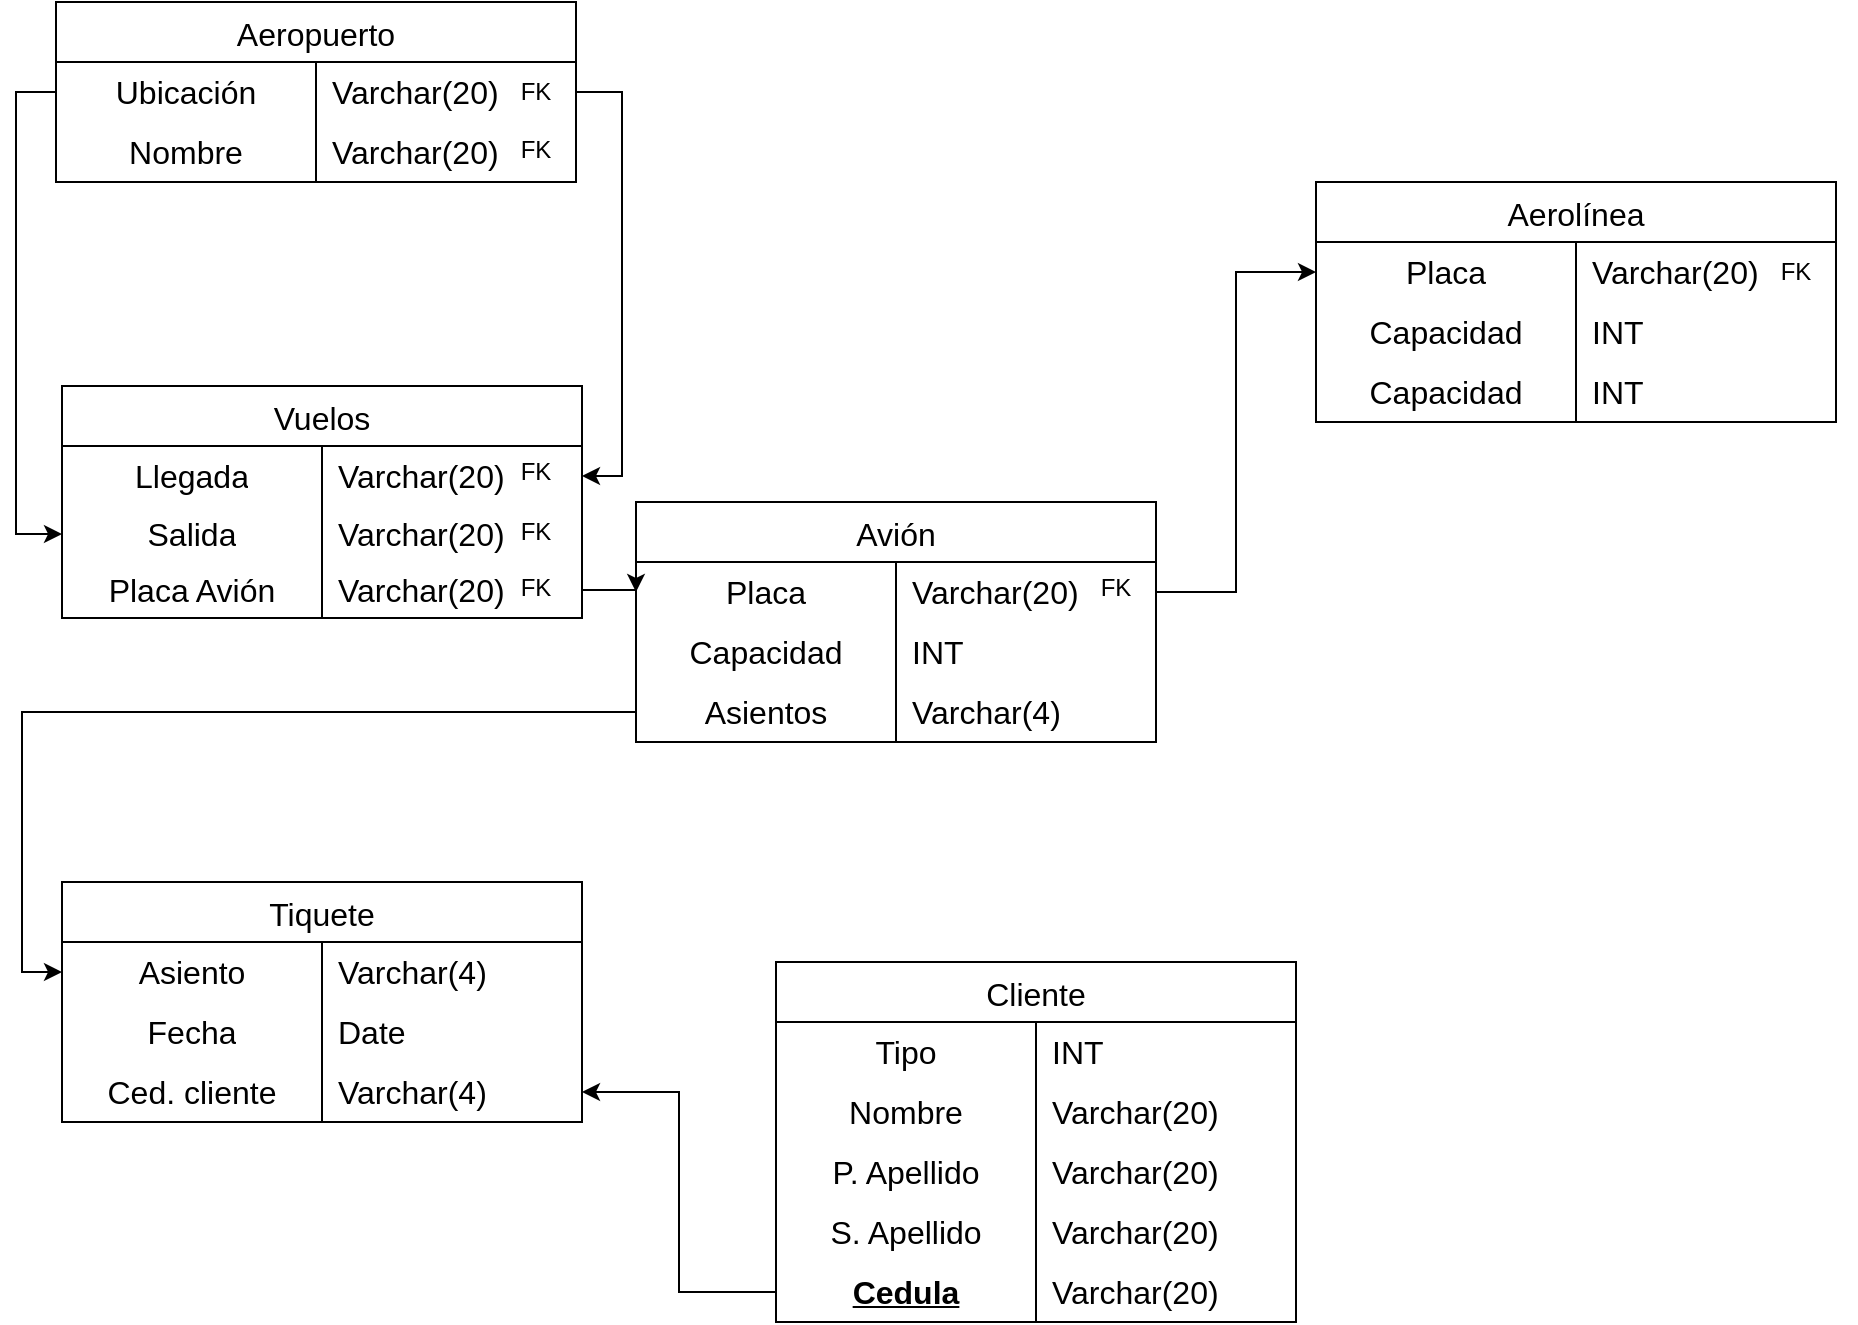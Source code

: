 <mxfile version="21.3.6" type="github">
  <diagram name="Page-1" id="Dk-d5vyqU0KMIOQefk7w">
    <mxGraphModel dx="1105" dy="684" grid="1" gridSize="10" guides="1" tooltips="1" connect="1" arrows="1" fold="1" page="1" pageScale="1" pageWidth="850" pageHeight="1100" math="0" shadow="0">
      <root>
        <mxCell id="0" />
        <mxCell id="1" parent="0" />
        <mxCell id="lzD82DJvZjhsOFb6mJX1-1" value="Aeropuerto" style="shape=table;startSize=30;container=1;collapsible=0;childLayout=tableLayout;fixedRows=1;rowLines=0;fontStyle=0;strokeColor=default;fontSize=16;" vertex="1" parent="1">
          <mxGeometry x="40" y="20" width="260" height="90" as="geometry" />
        </mxCell>
        <mxCell id="lzD82DJvZjhsOFb6mJX1-2" value="" style="shape=tableRow;horizontal=0;startSize=0;swimlaneHead=0;swimlaneBody=0;top=0;left=0;bottom=0;right=0;collapsible=0;dropTarget=0;fillColor=none;points=[[0,0.5],[1,0.5]];portConstraint=eastwest;strokeColor=inherit;fontSize=16;" vertex="1" parent="lzD82DJvZjhsOFb6mJX1-1">
          <mxGeometry y="30" width="260" height="30" as="geometry" />
        </mxCell>
        <mxCell id="lzD82DJvZjhsOFb6mJX1-3" value="Ubicación" style="shape=partialRectangle;html=1;whiteSpace=wrap;connectable=0;fillColor=none;top=0;left=0;bottom=0;right=0;overflow=hidden;pointerEvents=1;strokeColor=inherit;fontSize=16;" vertex="1" parent="lzD82DJvZjhsOFb6mJX1-2">
          <mxGeometry width="130" height="30" as="geometry">
            <mxRectangle width="130" height="30" as="alternateBounds" />
          </mxGeometry>
        </mxCell>
        <mxCell id="lzD82DJvZjhsOFb6mJX1-4" value="Varchar(20)" style="shape=partialRectangle;html=1;whiteSpace=wrap;connectable=0;fillColor=none;top=0;left=0;bottom=0;right=0;align=left;spacingLeft=6;overflow=hidden;strokeColor=inherit;fontSize=16;" vertex="1" parent="lzD82DJvZjhsOFb6mJX1-2">
          <mxGeometry x="130" width="130" height="30" as="geometry">
            <mxRectangle width="130" height="30" as="alternateBounds" />
          </mxGeometry>
        </mxCell>
        <mxCell id="lzD82DJvZjhsOFb6mJX1-5" value="" style="shape=tableRow;horizontal=0;startSize=0;swimlaneHead=0;swimlaneBody=0;top=0;left=0;bottom=0;right=0;collapsible=0;dropTarget=0;fillColor=none;points=[[0,0.5],[1,0.5]];portConstraint=eastwest;strokeColor=inherit;fontSize=16;" vertex="1" parent="lzD82DJvZjhsOFb6mJX1-1">
          <mxGeometry y="60" width="260" height="30" as="geometry" />
        </mxCell>
        <mxCell id="lzD82DJvZjhsOFb6mJX1-6" value="Nombre" style="shape=partialRectangle;html=1;whiteSpace=wrap;connectable=0;fillColor=none;top=0;left=0;bottom=0;right=0;overflow=hidden;pointerEvents=1;strokeColor=inherit;fontSize=16;" vertex="1" parent="lzD82DJvZjhsOFb6mJX1-5">
          <mxGeometry width="130" height="30" as="geometry">
            <mxRectangle width="130" height="30" as="alternateBounds" />
          </mxGeometry>
        </mxCell>
        <mxCell id="lzD82DJvZjhsOFb6mJX1-7" value="Varchar(20)" style="shape=partialRectangle;html=1;whiteSpace=wrap;connectable=0;fillColor=none;top=0;left=0;bottom=0;right=0;align=left;spacingLeft=6;overflow=hidden;strokeColor=inherit;fontSize=16;" vertex="1" parent="lzD82DJvZjhsOFb6mJX1-5">
          <mxGeometry x="130" width="130" height="30" as="geometry">
            <mxRectangle width="130" height="30" as="alternateBounds" />
          </mxGeometry>
        </mxCell>
        <mxCell id="lzD82DJvZjhsOFb6mJX1-17" value="Vuelos" style="shape=table;startSize=30;container=1;collapsible=0;childLayout=tableLayout;fixedRows=1;rowLines=0;fontStyle=0;strokeColor=default;fontSize=16;" vertex="1" parent="1">
          <mxGeometry x="43" y="212" width="260" height="116" as="geometry" />
        </mxCell>
        <mxCell id="lzD82DJvZjhsOFb6mJX1-18" value="" style="shape=tableRow;horizontal=0;startSize=0;swimlaneHead=0;swimlaneBody=0;top=0;left=0;bottom=0;right=0;collapsible=0;dropTarget=0;fillColor=none;points=[[0,0.5],[1,0.5]];portConstraint=eastwest;strokeColor=inherit;fontSize=16;" vertex="1" parent="lzD82DJvZjhsOFb6mJX1-17">
          <mxGeometry y="30" width="260" height="30" as="geometry" />
        </mxCell>
        <mxCell id="lzD82DJvZjhsOFb6mJX1-19" value="Llegada" style="shape=partialRectangle;html=1;whiteSpace=wrap;connectable=0;fillColor=none;top=0;left=0;bottom=0;right=0;overflow=hidden;pointerEvents=1;strokeColor=inherit;fontSize=16;" vertex="1" parent="lzD82DJvZjhsOFb6mJX1-18">
          <mxGeometry width="130" height="30" as="geometry">
            <mxRectangle width="130" height="30" as="alternateBounds" />
          </mxGeometry>
        </mxCell>
        <mxCell id="lzD82DJvZjhsOFb6mJX1-20" value="Varchar(20)" style="shape=partialRectangle;html=1;whiteSpace=wrap;connectable=0;fillColor=none;top=0;left=0;bottom=0;right=0;align=left;spacingLeft=6;overflow=hidden;strokeColor=inherit;fontSize=16;" vertex="1" parent="lzD82DJvZjhsOFb6mJX1-18">
          <mxGeometry x="130" width="130" height="30" as="geometry">
            <mxRectangle width="130" height="30" as="alternateBounds" />
          </mxGeometry>
        </mxCell>
        <mxCell id="lzD82DJvZjhsOFb6mJX1-21" value="" style="shape=tableRow;horizontal=0;startSize=0;swimlaneHead=0;swimlaneBody=0;top=0;left=0;bottom=0;right=0;collapsible=0;dropTarget=0;fillColor=none;points=[[0,0.5],[1,0.5]];portConstraint=eastwest;strokeColor=inherit;fontSize=16;" vertex="1" parent="lzD82DJvZjhsOFb6mJX1-17">
          <mxGeometry y="60" width="260" height="28" as="geometry" />
        </mxCell>
        <mxCell id="lzD82DJvZjhsOFb6mJX1-22" value="Salida" style="shape=partialRectangle;html=1;whiteSpace=wrap;connectable=0;fillColor=none;top=0;left=0;bottom=0;right=0;overflow=hidden;pointerEvents=1;strokeColor=inherit;fontSize=16;" vertex="1" parent="lzD82DJvZjhsOFb6mJX1-21">
          <mxGeometry width="130" height="28" as="geometry">
            <mxRectangle width="130" height="28" as="alternateBounds" />
          </mxGeometry>
        </mxCell>
        <mxCell id="lzD82DJvZjhsOFb6mJX1-23" value="Varchar(20)" style="shape=partialRectangle;html=1;whiteSpace=wrap;connectable=0;fillColor=none;top=0;left=0;bottom=0;right=0;align=left;spacingLeft=6;overflow=hidden;strokeColor=inherit;fontSize=16;" vertex="1" parent="lzD82DJvZjhsOFb6mJX1-21">
          <mxGeometry x="130" width="130" height="28" as="geometry">
            <mxRectangle width="130" height="28" as="alternateBounds" />
          </mxGeometry>
        </mxCell>
        <mxCell id="lzD82DJvZjhsOFb6mJX1-26" value="" style="shape=tableRow;horizontal=0;startSize=0;swimlaneHead=0;swimlaneBody=0;top=0;left=0;bottom=0;right=0;collapsible=0;dropTarget=0;fillColor=none;points=[[0,0.5],[1,0.5]];portConstraint=eastwest;strokeColor=inherit;fontSize=16;" vertex="1" parent="lzD82DJvZjhsOFb6mJX1-17">
          <mxGeometry y="88" width="260" height="28" as="geometry" />
        </mxCell>
        <mxCell id="lzD82DJvZjhsOFb6mJX1-27" value="Placa Avión" style="shape=partialRectangle;html=1;whiteSpace=wrap;connectable=0;fillColor=none;top=0;left=0;bottom=0;right=0;overflow=hidden;pointerEvents=1;strokeColor=inherit;fontSize=16;" vertex="1" parent="lzD82DJvZjhsOFb6mJX1-26">
          <mxGeometry width="130" height="28" as="geometry">
            <mxRectangle width="130" height="28" as="alternateBounds" />
          </mxGeometry>
        </mxCell>
        <mxCell id="lzD82DJvZjhsOFb6mJX1-28" value="Varchar(20)" style="shape=partialRectangle;html=1;whiteSpace=wrap;connectable=0;fillColor=none;top=0;left=0;bottom=0;right=0;align=left;spacingLeft=6;overflow=hidden;strokeColor=inherit;fontSize=16;" vertex="1" parent="lzD82DJvZjhsOFb6mJX1-26">
          <mxGeometry x="130" width="130" height="28" as="geometry">
            <mxRectangle width="130" height="28" as="alternateBounds" />
          </mxGeometry>
        </mxCell>
        <mxCell id="lzD82DJvZjhsOFb6mJX1-24" style="edgeStyle=orthogonalEdgeStyle;rounded=0;orthogonalLoop=1;jettySize=auto;html=1;exitX=1;exitY=0.5;exitDx=0;exitDy=0;entryX=1;entryY=0.5;entryDx=0;entryDy=0;" edge="1" parent="1" source="lzD82DJvZjhsOFb6mJX1-2" target="lzD82DJvZjhsOFb6mJX1-18">
          <mxGeometry relative="1" as="geometry" />
        </mxCell>
        <mxCell id="lzD82DJvZjhsOFb6mJX1-25" style="edgeStyle=orthogonalEdgeStyle;rounded=0;orthogonalLoop=1;jettySize=auto;html=1;exitX=0;exitY=0.5;exitDx=0;exitDy=0;" edge="1" parent="1" source="lzD82DJvZjhsOFb6mJX1-2" target="lzD82DJvZjhsOFb6mJX1-21">
          <mxGeometry relative="1" as="geometry" />
        </mxCell>
        <mxCell id="lzD82DJvZjhsOFb6mJX1-29" value="Avión" style="shape=table;startSize=30;container=1;collapsible=0;childLayout=tableLayout;fixedRows=1;rowLines=0;fontStyle=0;strokeColor=default;fontSize=16;" vertex="1" parent="1">
          <mxGeometry x="330" y="270" width="260" height="120" as="geometry" />
        </mxCell>
        <mxCell id="lzD82DJvZjhsOFb6mJX1-30" value="" style="shape=tableRow;horizontal=0;startSize=0;swimlaneHead=0;swimlaneBody=0;top=0;left=0;bottom=0;right=0;collapsible=0;dropTarget=0;fillColor=none;points=[[0,0.5],[1,0.5]];portConstraint=eastwest;strokeColor=inherit;fontSize=16;" vertex="1" parent="lzD82DJvZjhsOFb6mJX1-29">
          <mxGeometry y="30" width="260" height="30" as="geometry" />
        </mxCell>
        <mxCell id="lzD82DJvZjhsOFb6mJX1-31" value="Placa" style="shape=partialRectangle;html=1;whiteSpace=wrap;connectable=0;fillColor=none;top=0;left=0;bottom=0;right=0;overflow=hidden;pointerEvents=1;strokeColor=inherit;fontSize=16;" vertex="1" parent="lzD82DJvZjhsOFb6mJX1-30">
          <mxGeometry width="130" height="30" as="geometry">
            <mxRectangle width="130" height="30" as="alternateBounds" />
          </mxGeometry>
        </mxCell>
        <mxCell id="lzD82DJvZjhsOFb6mJX1-32" value="Varchar(20)" style="shape=partialRectangle;html=1;whiteSpace=wrap;connectable=0;fillColor=none;top=0;left=0;bottom=0;right=0;align=left;spacingLeft=6;overflow=hidden;strokeColor=inherit;fontSize=16;" vertex="1" parent="lzD82DJvZjhsOFb6mJX1-30">
          <mxGeometry x="130" width="130" height="30" as="geometry">
            <mxRectangle width="130" height="30" as="alternateBounds" />
          </mxGeometry>
        </mxCell>
        <mxCell id="lzD82DJvZjhsOFb6mJX1-33" value="" style="shape=tableRow;horizontal=0;startSize=0;swimlaneHead=0;swimlaneBody=0;top=0;left=0;bottom=0;right=0;collapsible=0;dropTarget=0;fillColor=none;points=[[0,0.5],[1,0.5]];portConstraint=eastwest;strokeColor=inherit;fontSize=16;" vertex="1" parent="lzD82DJvZjhsOFb6mJX1-29">
          <mxGeometry y="60" width="260" height="30" as="geometry" />
        </mxCell>
        <mxCell id="lzD82DJvZjhsOFb6mJX1-34" value="Capacidad" style="shape=partialRectangle;html=1;whiteSpace=wrap;connectable=0;fillColor=none;top=0;left=0;bottom=0;right=0;overflow=hidden;pointerEvents=1;strokeColor=inherit;fontSize=16;" vertex="1" parent="lzD82DJvZjhsOFb6mJX1-33">
          <mxGeometry width="130" height="30" as="geometry">
            <mxRectangle width="130" height="30" as="alternateBounds" />
          </mxGeometry>
        </mxCell>
        <mxCell id="lzD82DJvZjhsOFb6mJX1-35" value="INT" style="shape=partialRectangle;html=1;whiteSpace=wrap;connectable=0;fillColor=none;top=0;left=0;bottom=0;right=0;align=left;spacingLeft=6;overflow=hidden;strokeColor=inherit;fontSize=16;" vertex="1" parent="lzD82DJvZjhsOFb6mJX1-33">
          <mxGeometry x="130" width="130" height="30" as="geometry">
            <mxRectangle width="130" height="30" as="alternateBounds" />
          </mxGeometry>
        </mxCell>
        <mxCell id="lzD82DJvZjhsOFb6mJX1-80" value="" style="shape=tableRow;horizontal=0;startSize=0;swimlaneHead=0;swimlaneBody=0;top=0;left=0;bottom=0;right=0;collapsible=0;dropTarget=0;fillColor=none;points=[[0,0.5],[1,0.5]];portConstraint=eastwest;strokeColor=inherit;fontSize=16;" vertex="1" parent="lzD82DJvZjhsOFb6mJX1-29">
          <mxGeometry y="90" width="260" height="30" as="geometry" />
        </mxCell>
        <mxCell id="lzD82DJvZjhsOFb6mJX1-81" value="Asientos" style="shape=partialRectangle;html=1;whiteSpace=wrap;connectable=0;fillColor=none;top=0;left=0;bottom=0;right=0;overflow=hidden;pointerEvents=1;strokeColor=inherit;fontSize=16;" vertex="1" parent="lzD82DJvZjhsOFb6mJX1-80">
          <mxGeometry width="130" height="30" as="geometry">
            <mxRectangle width="130" height="30" as="alternateBounds" />
          </mxGeometry>
        </mxCell>
        <mxCell id="lzD82DJvZjhsOFb6mJX1-82" value="Varchar(4)" style="shape=partialRectangle;html=1;whiteSpace=wrap;connectable=0;fillColor=none;top=0;left=0;bottom=0;right=0;align=left;spacingLeft=6;overflow=hidden;strokeColor=inherit;fontSize=16;" vertex="1" parent="lzD82DJvZjhsOFb6mJX1-80">
          <mxGeometry x="130" width="130" height="30" as="geometry">
            <mxRectangle width="130" height="30" as="alternateBounds" />
          </mxGeometry>
        </mxCell>
        <mxCell id="lzD82DJvZjhsOFb6mJX1-36" style="edgeStyle=orthogonalEdgeStyle;rounded=0;orthogonalLoop=1;jettySize=auto;html=1;exitX=1;exitY=0.5;exitDx=0;exitDy=0;entryX=0;entryY=0.5;entryDx=0;entryDy=0;" edge="1" parent="1" source="lzD82DJvZjhsOFb6mJX1-26" target="lzD82DJvZjhsOFb6mJX1-30">
          <mxGeometry relative="1" as="geometry" />
        </mxCell>
        <mxCell id="lzD82DJvZjhsOFb6mJX1-44" value="Aerolínea" style="shape=table;startSize=30;container=1;collapsible=0;childLayout=tableLayout;fixedRows=1;rowLines=0;fontStyle=0;strokeColor=default;fontSize=16;" vertex="1" parent="1">
          <mxGeometry x="670" y="110" width="260" height="120" as="geometry" />
        </mxCell>
        <mxCell id="lzD82DJvZjhsOFb6mJX1-45" value="" style="shape=tableRow;horizontal=0;startSize=0;swimlaneHead=0;swimlaneBody=0;top=0;left=0;bottom=0;right=0;collapsible=0;dropTarget=0;fillColor=none;points=[[0,0.5],[1,0.5]];portConstraint=eastwest;strokeColor=inherit;fontSize=16;" vertex="1" parent="lzD82DJvZjhsOFb6mJX1-44">
          <mxGeometry y="30" width="260" height="30" as="geometry" />
        </mxCell>
        <mxCell id="lzD82DJvZjhsOFb6mJX1-46" value="Placa" style="shape=partialRectangle;html=1;whiteSpace=wrap;connectable=0;fillColor=none;top=0;left=0;bottom=0;right=0;overflow=hidden;pointerEvents=1;strokeColor=inherit;fontSize=16;" vertex="1" parent="lzD82DJvZjhsOFb6mJX1-45">
          <mxGeometry width="130" height="30" as="geometry">
            <mxRectangle width="130" height="30" as="alternateBounds" />
          </mxGeometry>
        </mxCell>
        <mxCell id="lzD82DJvZjhsOFb6mJX1-47" value="Varchar(20)" style="shape=partialRectangle;html=1;whiteSpace=wrap;connectable=0;fillColor=none;top=0;left=0;bottom=0;right=0;align=left;spacingLeft=6;overflow=hidden;strokeColor=inherit;fontSize=16;" vertex="1" parent="lzD82DJvZjhsOFb6mJX1-45">
          <mxGeometry x="130" width="130" height="30" as="geometry">
            <mxRectangle width="130" height="30" as="alternateBounds" />
          </mxGeometry>
        </mxCell>
        <mxCell id="lzD82DJvZjhsOFb6mJX1-48" value="" style="shape=tableRow;horizontal=0;startSize=0;swimlaneHead=0;swimlaneBody=0;top=0;left=0;bottom=0;right=0;collapsible=0;dropTarget=0;fillColor=none;points=[[0,0.5],[1,0.5]];portConstraint=eastwest;strokeColor=inherit;fontSize=16;" vertex="1" parent="lzD82DJvZjhsOFb6mJX1-44">
          <mxGeometry y="60" width="260" height="30" as="geometry" />
        </mxCell>
        <mxCell id="lzD82DJvZjhsOFb6mJX1-49" value="Capacidad" style="shape=partialRectangle;html=1;whiteSpace=wrap;connectable=0;fillColor=none;top=0;left=0;bottom=0;right=0;overflow=hidden;pointerEvents=1;strokeColor=inherit;fontSize=16;" vertex="1" parent="lzD82DJvZjhsOFb6mJX1-48">
          <mxGeometry width="130" height="30" as="geometry">
            <mxRectangle width="130" height="30" as="alternateBounds" />
          </mxGeometry>
        </mxCell>
        <mxCell id="lzD82DJvZjhsOFb6mJX1-50" value="INT" style="shape=partialRectangle;html=1;whiteSpace=wrap;connectable=0;fillColor=none;top=0;left=0;bottom=0;right=0;align=left;spacingLeft=6;overflow=hidden;strokeColor=inherit;fontSize=16;" vertex="1" parent="lzD82DJvZjhsOFb6mJX1-48">
          <mxGeometry x="130" width="130" height="30" as="geometry">
            <mxRectangle width="130" height="30" as="alternateBounds" />
          </mxGeometry>
        </mxCell>
        <mxCell id="lzD82DJvZjhsOFb6mJX1-52" value="" style="shape=tableRow;horizontal=0;startSize=0;swimlaneHead=0;swimlaneBody=0;top=0;left=0;bottom=0;right=0;collapsible=0;dropTarget=0;fillColor=none;points=[[0,0.5],[1,0.5]];portConstraint=eastwest;strokeColor=inherit;fontSize=16;" vertex="1" parent="lzD82DJvZjhsOFb6mJX1-44">
          <mxGeometry y="90" width="260" height="30" as="geometry" />
        </mxCell>
        <mxCell id="lzD82DJvZjhsOFb6mJX1-53" value="Capacidad" style="shape=partialRectangle;html=1;whiteSpace=wrap;connectable=0;fillColor=none;top=0;left=0;bottom=0;right=0;overflow=hidden;pointerEvents=1;strokeColor=inherit;fontSize=16;" vertex="1" parent="lzD82DJvZjhsOFb6mJX1-52">
          <mxGeometry width="130" height="30" as="geometry">
            <mxRectangle width="130" height="30" as="alternateBounds" />
          </mxGeometry>
        </mxCell>
        <mxCell id="lzD82DJvZjhsOFb6mJX1-54" value="INT" style="shape=partialRectangle;html=1;whiteSpace=wrap;connectable=0;fillColor=none;top=0;left=0;bottom=0;right=0;align=left;spacingLeft=6;overflow=hidden;strokeColor=inherit;fontSize=16;" vertex="1" parent="lzD82DJvZjhsOFb6mJX1-52">
          <mxGeometry x="130" width="130" height="30" as="geometry">
            <mxRectangle width="130" height="30" as="alternateBounds" />
          </mxGeometry>
        </mxCell>
        <mxCell id="lzD82DJvZjhsOFb6mJX1-51" style="edgeStyle=orthogonalEdgeStyle;rounded=0;orthogonalLoop=1;jettySize=auto;html=1;exitX=1;exitY=0.5;exitDx=0;exitDy=0;entryX=0;entryY=0.5;entryDx=0;entryDy=0;" edge="1" parent="1" source="lzD82DJvZjhsOFb6mJX1-30" target="lzD82DJvZjhsOFb6mJX1-45">
          <mxGeometry relative="1" as="geometry" />
        </mxCell>
        <mxCell id="lzD82DJvZjhsOFb6mJX1-64" value="Cliente" style="shape=table;startSize=30;container=1;collapsible=0;childLayout=tableLayout;fixedRows=1;rowLines=0;fontStyle=0;strokeColor=default;fontSize=16;" vertex="1" parent="1">
          <mxGeometry x="400" y="500" width="260" height="180" as="geometry" />
        </mxCell>
        <mxCell id="lzD82DJvZjhsOFb6mJX1-65" value="" style="shape=tableRow;horizontal=0;startSize=0;swimlaneHead=0;swimlaneBody=0;top=0;left=0;bottom=0;right=0;collapsible=0;dropTarget=0;fillColor=none;points=[[0,0.5],[1,0.5]];portConstraint=eastwest;strokeColor=inherit;fontSize=16;" vertex="1" parent="lzD82DJvZjhsOFb6mJX1-64">
          <mxGeometry y="30" width="260" height="30" as="geometry" />
        </mxCell>
        <mxCell id="lzD82DJvZjhsOFb6mJX1-66" value="Tipo" style="shape=partialRectangle;html=1;whiteSpace=wrap;connectable=0;fillColor=none;top=0;left=0;bottom=0;right=0;overflow=hidden;pointerEvents=1;strokeColor=inherit;fontSize=16;" vertex="1" parent="lzD82DJvZjhsOFb6mJX1-65">
          <mxGeometry width="130" height="30" as="geometry">
            <mxRectangle width="130" height="30" as="alternateBounds" />
          </mxGeometry>
        </mxCell>
        <mxCell id="lzD82DJvZjhsOFb6mJX1-67" value="INT" style="shape=partialRectangle;html=1;whiteSpace=wrap;connectable=0;fillColor=none;top=0;left=0;bottom=0;right=0;align=left;spacingLeft=6;overflow=hidden;strokeColor=inherit;fontSize=16;" vertex="1" parent="lzD82DJvZjhsOFb6mJX1-65">
          <mxGeometry x="130" width="130" height="30" as="geometry">
            <mxRectangle width="130" height="30" as="alternateBounds" />
          </mxGeometry>
        </mxCell>
        <mxCell id="lzD82DJvZjhsOFb6mJX1-68" value="" style="shape=tableRow;horizontal=0;startSize=0;swimlaneHead=0;swimlaneBody=0;top=0;left=0;bottom=0;right=0;collapsible=0;dropTarget=0;fillColor=none;points=[[0,0.5],[1,0.5]];portConstraint=eastwest;strokeColor=inherit;fontSize=16;" vertex="1" parent="lzD82DJvZjhsOFb6mJX1-64">
          <mxGeometry y="60" width="260" height="30" as="geometry" />
        </mxCell>
        <mxCell id="lzD82DJvZjhsOFb6mJX1-69" value="Nombre" style="shape=partialRectangle;html=1;whiteSpace=wrap;connectable=0;fillColor=none;top=0;left=0;bottom=0;right=0;overflow=hidden;pointerEvents=1;strokeColor=inherit;fontSize=16;" vertex="1" parent="lzD82DJvZjhsOFb6mJX1-68">
          <mxGeometry width="130" height="30" as="geometry">
            <mxRectangle width="130" height="30" as="alternateBounds" />
          </mxGeometry>
        </mxCell>
        <mxCell id="lzD82DJvZjhsOFb6mJX1-70" value="Varchar(20)" style="shape=partialRectangle;html=1;whiteSpace=wrap;connectable=0;fillColor=none;top=0;left=0;bottom=0;right=0;align=left;spacingLeft=6;overflow=hidden;strokeColor=inherit;fontSize=16;" vertex="1" parent="lzD82DJvZjhsOFb6mJX1-68">
          <mxGeometry x="130" width="130" height="30" as="geometry">
            <mxRectangle width="130" height="30" as="alternateBounds" />
          </mxGeometry>
        </mxCell>
        <mxCell id="lzD82DJvZjhsOFb6mJX1-71" value="" style="shape=tableRow;horizontal=0;startSize=0;swimlaneHead=0;swimlaneBody=0;top=0;left=0;bottom=0;right=0;collapsible=0;dropTarget=0;fillColor=none;points=[[0,0.5],[1,0.5]];portConstraint=eastwest;strokeColor=inherit;fontSize=16;" vertex="1" parent="lzD82DJvZjhsOFb6mJX1-64">
          <mxGeometry y="90" width="260" height="30" as="geometry" />
        </mxCell>
        <mxCell id="lzD82DJvZjhsOFb6mJX1-72" value="P. Apellido" style="shape=partialRectangle;html=1;whiteSpace=wrap;connectable=0;fillColor=none;top=0;left=0;bottom=0;right=0;overflow=hidden;pointerEvents=1;strokeColor=inherit;fontSize=16;" vertex="1" parent="lzD82DJvZjhsOFb6mJX1-71">
          <mxGeometry width="130" height="30" as="geometry">
            <mxRectangle width="130" height="30" as="alternateBounds" />
          </mxGeometry>
        </mxCell>
        <mxCell id="lzD82DJvZjhsOFb6mJX1-73" value="Varchar(20)" style="shape=partialRectangle;html=1;whiteSpace=wrap;connectable=0;fillColor=none;top=0;left=0;bottom=0;right=0;align=left;spacingLeft=6;overflow=hidden;strokeColor=inherit;fontSize=16;" vertex="1" parent="lzD82DJvZjhsOFb6mJX1-71">
          <mxGeometry x="130" width="130" height="30" as="geometry">
            <mxRectangle width="130" height="30" as="alternateBounds" />
          </mxGeometry>
        </mxCell>
        <mxCell id="lzD82DJvZjhsOFb6mJX1-74" value="" style="shape=tableRow;horizontal=0;startSize=0;swimlaneHead=0;swimlaneBody=0;top=0;left=0;bottom=0;right=0;collapsible=0;dropTarget=0;fillColor=none;points=[[0,0.5],[1,0.5]];portConstraint=eastwest;strokeColor=inherit;fontSize=16;" vertex="1" parent="lzD82DJvZjhsOFb6mJX1-64">
          <mxGeometry y="120" width="260" height="30" as="geometry" />
        </mxCell>
        <mxCell id="lzD82DJvZjhsOFb6mJX1-75" value="S. Apellido" style="shape=partialRectangle;html=1;whiteSpace=wrap;connectable=0;fillColor=none;top=0;left=0;bottom=0;right=0;overflow=hidden;pointerEvents=1;strokeColor=inherit;fontSize=16;" vertex="1" parent="lzD82DJvZjhsOFb6mJX1-74">
          <mxGeometry width="130" height="30" as="geometry">
            <mxRectangle width="130" height="30" as="alternateBounds" />
          </mxGeometry>
        </mxCell>
        <mxCell id="lzD82DJvZjhsOFb6mJX1-76" value="Varchar(20)" style="shape=partialRectangle;html=1;whiteSpace=wrap;connectable=0;fillColor=none;top=0;left=0;bottom=0;right=0;align=left;spacingLeft=6;overflow=hidden;strokeColor=inherit;fontSize=16;" vertex="1" parent="lzD82DJvZjhsOFb6mJX1-74">
          <mxGeometry x="130" width="130" height="30" as="geometry">
            <mxRectangle width="130" height="30" as="alternateBounds" />
          </mxGeometry>
        </mxCell>
        <mxCell id="lzD82DJvZjhsOFb6mJX1-77" value="" style="shape=tableRow;horizontal=0;startSize=0;swimlaneHead=0;swimlaneBody=0;top=0;left=0;bottom=0;right=0;collapsible=0;dropTarget=0;fillColor=none;points=[[0,0.5],[1,0.5]];portConstraint=eastwest;strokeColor=inherit;fontSize=16;" vertex="1" parent="lzD82DJvZjhsOFb6mJX1-64">
          <mxGeometry y="150" width="260" height="30" as="geometry" />
        </mxCell>
        <mxCell id="lzD82DJvZjhsOFb6mJX1-78" value="&lt;b&gt;&lt;u&gt;Cedula&lt;/u&gt;&lt;/b&gt;" style="shape=partialRectangle;html=1;whiteSpace=wrap;connectable=0;fillColor=none;top=0;left=0;bottom=0;right=0;overflow=hidden;strokeColor=inherit;fontSize=16;" vertex="1" parent="lzD82DJvZjhsOFb6mJX1-77">
          <mxGeometry width="130" height="30" as="geometry">
            <mxRectangle width="130" height="30" as="alternateBounds" />
          </mxGeometry>
        </mxCell>
        <mxCell id="lzD82DJvZjhsOFb6mJX1-79" value="Varchar(20)" style="shape=partialRectangle;html=1;whiteSpace=wrap;connectable=0;fillColor=none;top=0;left=0;bottom=0;right=0;align=left;spacingLeft=6;overflow=hidden;strokeColor=inherit;fontSize=16;" vertex="1" parent="lzD82DJvZjhsOFb6mJX1-77">
          <mxGeometry x="130" width="130" height="30" as="geometry">
            <mxRectangle width="130" height="30" as="alternateBounds" />
          </mxGeometry>
        </mxCell>
        <mxCell id="lzD82DJvZjhsOFb6mJX1-83" value="Tiquete" style="shape=table;startSize=30;container=1;collapsible=0;childLayout=tableLayout;fixedRows=1;rowLines=0;fontStyle=0;strokeColor=default;fontSize=16;" vertex="1" parent="1">
          <mxGeometry x="43" y="460" width="260" height="120" as="geometry" />
        </mxCell>
        <mxCell id="lzD82DJvZjhsOFb6mJX1-84" value="" style="shape=tableRow;horizontal=0;startSize=0;swimlaneHead=0;swimlaneBody=0;top=0;left=0;bottom=0;right=0;collapsible=0;dropTarget=0;fillColor=none;points=[[0,0.5],[1,0.5]];portConstraint=eastwest;strokeColor=inherit;fontSize=16;" vertex="1" parent="lzD82DJvZjhsOFb6mJX1-83">
          <mxGeometry y="30" width="260" height="30" as="geometry" />
        </mxCell>
        <mxCell id="lzD82DJvZjhsOFb6mJX1-85" value="Asiento" style="shape=partialRectangle;html=1;whiteSpace=wrap;connectable=0;fillColor=none;top=0;left=0;bottom=0;right=0;overflow=hidden;pointerEvents=1;strokeColor=inherit;fontSize=16;" vertex="1" parent="lzD82DJvZjhsOFb6mJX1-84">
          <mxGeometry width="130" height="30" as="geometry">
            <mxRectangle width="130" height="30" as="alternateBounds" />
          </mxGeometry>
        </mxCell>
        <mxCell id="lzD82DJvZjhsOFb6mJX1-86" value="Varchar(4)" style="shape=partialRectangle;html=1;whiteSpace=wrap;connectable=0;fillColor=none;top=0;left=0;bottom=0;right=0;align=left;spacingLeft=6;overflow=hidden;strokeColor=inherit;fontSize=16;" vertex="1" parent="lzD82DJvZjhsOFb6mJX1-84">
          <mxGeometry x="130" width="130" height="30" as="geometry">
            <mxRectangle width="130" height="30" as="alternateBounds" />
          </mxGeometry>
        </mxCell>
        <mxCell id="lzD82DJvZjhsOFb6mJX1-87" value="" style="shape=tableRow;horizontal=0;startSize=0;swimlaneHead=0;swimlaneBody=0;top=0;left=0;bottom=0;right=0;collapsible=0;dropTarget=0;fillColor=none;points=[[0,0.5],[1,0.5]];portConstraint=eastwest;strokeColor=inherit;fontSize=16;" vertex="1" parent="lzD82DJvZjhsOFb6mJX1-83">
          <mxGeometry y="60" width="260" height="30" as="geometry" />
        </mxCell>
        <mxCell id="lzD82DJvZjhsOFb6mJX1-88" value="Fecha" style="shape=partialRectangle;html=1;whiteSpace=wrap;connectable=0;fillColor=none;top=0;left=0;bottom=0;right=0;overflow=hidden;pointerEvents=1;strokeColor=inherit;fontSize=16;" vertex="1" parent="lzD82DJvZjhsOFb6mJX1-87">
          <mxGeometry width="130" height="30" as="geometry">
            <mxRectangle width="130" height="30" as="alternateBounds" />
          </mxGeometry>
        </mxCell>
        <mxCell id="lzD82DJvZjhsOFb6mJX1-89" value="Date" style="shape=partialRectangle;html=1;whiteSpace=wrap;connectable=0;fillColor=none;top=0;left=0;bottom=0;right=0;align=left;spacingLeft=6;overflow=hidden;strokeColor=inherit;fontSize=16;" vertex="1" parent="lzD82DJvZjhsOFb6mJX1-87">
          <mxGeometry x="130" width="130" height="30" as="geometry">
            <mxRectangle width="130" height="30" as="alternateBounds" />
          </mxGeometry>
        </mxCell>
        <mxCell id="lzD82DJvZjhsOFb6mJX1-90" value="" style="shape=tableRow;horizontal=0;startSize=0;swimlaneHead=0;swimlaneBody=0;top=0;left=0;bottom=0;right=0;collapsible=0;dropTarget=0;fillColor=none;points=[[0,0.5],[1,0.5]];portConstraint=eastwest;strokeColor=inherit;fontSize=16;" vertex="1" parent="lzD82DJvZjhsOFb6mJX1-83">
          <mxGeometry y="90" width="260" height="30" as="geometry" />
        </mxCell>
        <mxCell id="lzD82DJvZjhsOFb6mJX1-91" value="Ced. cliente" style="shape=partialRectangle;html=1;whiteSpace=wrap;connectable=0;fillColor=none;top=0;left=0;bottom=0;right=0;overflow=hidden;pointerEvents=1;strokeColor=inherit;fontSize=16;" vertex="1" parent="lzD82DJvZjhsOFb6mJX1-90">
          <mxGeometry width="130" height="30" as="geometry">
            <mxRectangle width="130" height="30" as="alternateBounds" />
          </mxGeometry>
        </mxCell>
        <mxCell id="lzD82DJvZjhsOFb6mJX1-92" value="Varchar(4)" style="shape=partialRectangle;html=1;whiteSpace=wrap;connectable=0;fillColor=none;top=0;left=0;bottom=0;right=0;align=left;spacingLeft=6;overflow=hidden;strokeColor=inherit;fontSize=16;" vertex="1" parent="lzD82DJvZjhsOFb6mJX1-90">
          <mxGeometry x="130" width="130" height="30" as="geometry">
            <mxRectangle width="130" height="30" as="alternateBounds" />
          </mxGeometry>
        </mxCell>
        <mxCell id="lzD82DJvZjhsOFb6mJX1-96" style="edgeStyle=orthogonalEdgeStyle;rounded=0;orthogonalLoop=1;jettySize=auto;html=1;exitX=0;exitY=0.5;exitDx=0;exitDy=0;entryX=0;entryY=0.5;entryDx=0;entryDy=0;" edge="1" parent="1" source="lzD82DJvZjhsOFb6mJX1-80" target="lzD82DJvZjhsOFb6mJX1-84">
          <mxGeometry relative="1" as="geometry" />
        </mxCell>
        <mxCell id="lzD82DJvZjhsOFb6mJX1-97" style="edgeStyle=orthogonalEdgeStyle;rounded=0;orthogonalLoop=1;jettySize=auto;html=1;exitX=0;exitY=0.5;exitDx=0;exitDy=0;entryX=1;entryY=0.5;entryDx=0;entryDy=0;" edge="1" parent="1" source="lzD82DJvZjhsOFb6mJX1-77" target="lzD82DJvZjhsOFb6mJX1-90">
          <mxGeometry relative="1" as="geometry" />
        </mxCell>
        <mxCell id="lzD82DJvZjhsOFb6mJX1-98" value="FK" style="text;html=1;strokeColor=none;fillColor=none;align=center;verticalAlign=middle;whiteSpace=wrap;rounded=0;" vertex="1" parent="1">
          <mxGeometry x="540" y="298" width="60" height="30" as="geometry" />
        </mxCell>
        <mxCell id="lzD82DJvZjhsOFb6mJX1-99" value="FK" style="text;html=1;strokeColor=none;fillColor=none;align=center;verticalAlign=middle;whiteSpace=wrap;rounded=0;" vertex="1" parent="1">
          <mxGeometry x="880" y="140" width="60" height="30" as="geometry" />
        </mxCell>
        <mxCell id="lzD82DJvZjhsOFb6mJX1-100" value="FK" style="text;html=1;strokeColor=none;fillColor=none;align=center;verticalAlign=middle;whiteSpace=wrap;rounded=0;" vertex="1" parent="1">
          <mxGeometry x="250" y="50" width="60" height="30" as="geometry" />
        </mxCell>
        <mxCell id="lzD82DJvZjhsOFb6mJX1-101" value="FK" style="text;html=1;strokeColor=none;fillColor=none;align=center;verticalAlign=middle;whiteSpace=wrap;rounded=0;" vertex="1" parent="1">
          <mxGeometry x="250" y="78" width="60" height="32" as="geometry" />
        </mxCell>
        <mxCell id="lzD82DJvZjhsOFb6mJX1-102" value="FK" style="text;html=1;strokeColor=none;fillColor=none;align=center;verticalAlign=middle;whiteSpace=wrap;rounded=0;" vertex="1" parent="1">
          <mxGeometry x="250" y="240" width="60" height="30" as="geometry" />
        </mxCell>
        <mxCell id="lzD82DJvZjhsOFb6mJX1-103" value="FK" style="text;html=1;strokeColor=none;fillColor=none;align=center;verticalAlign=middle;whiteSpace=wrap;rounded=0;" vertex="1" parent="1">
          <mxGeometry x="250" y="270" width="60" height="30" as="geometry" />
        </mxCell>
        <mxCell id="lzD82DJvZjhsOFb6mJX1-104" value="FK" style="text;html=1;strokeColor=none;fillColor=none;align=center;verticalAlign=middle;whiteSpace=wrap;rounded=0;" vertex="1" parent="1">
          <mxGeometry x="250" y="298" width="60" height="30" as="geometry" />
        </mxCell>
      </root>
    </mxGraphModel>
  </diagram>
</mxfile>
